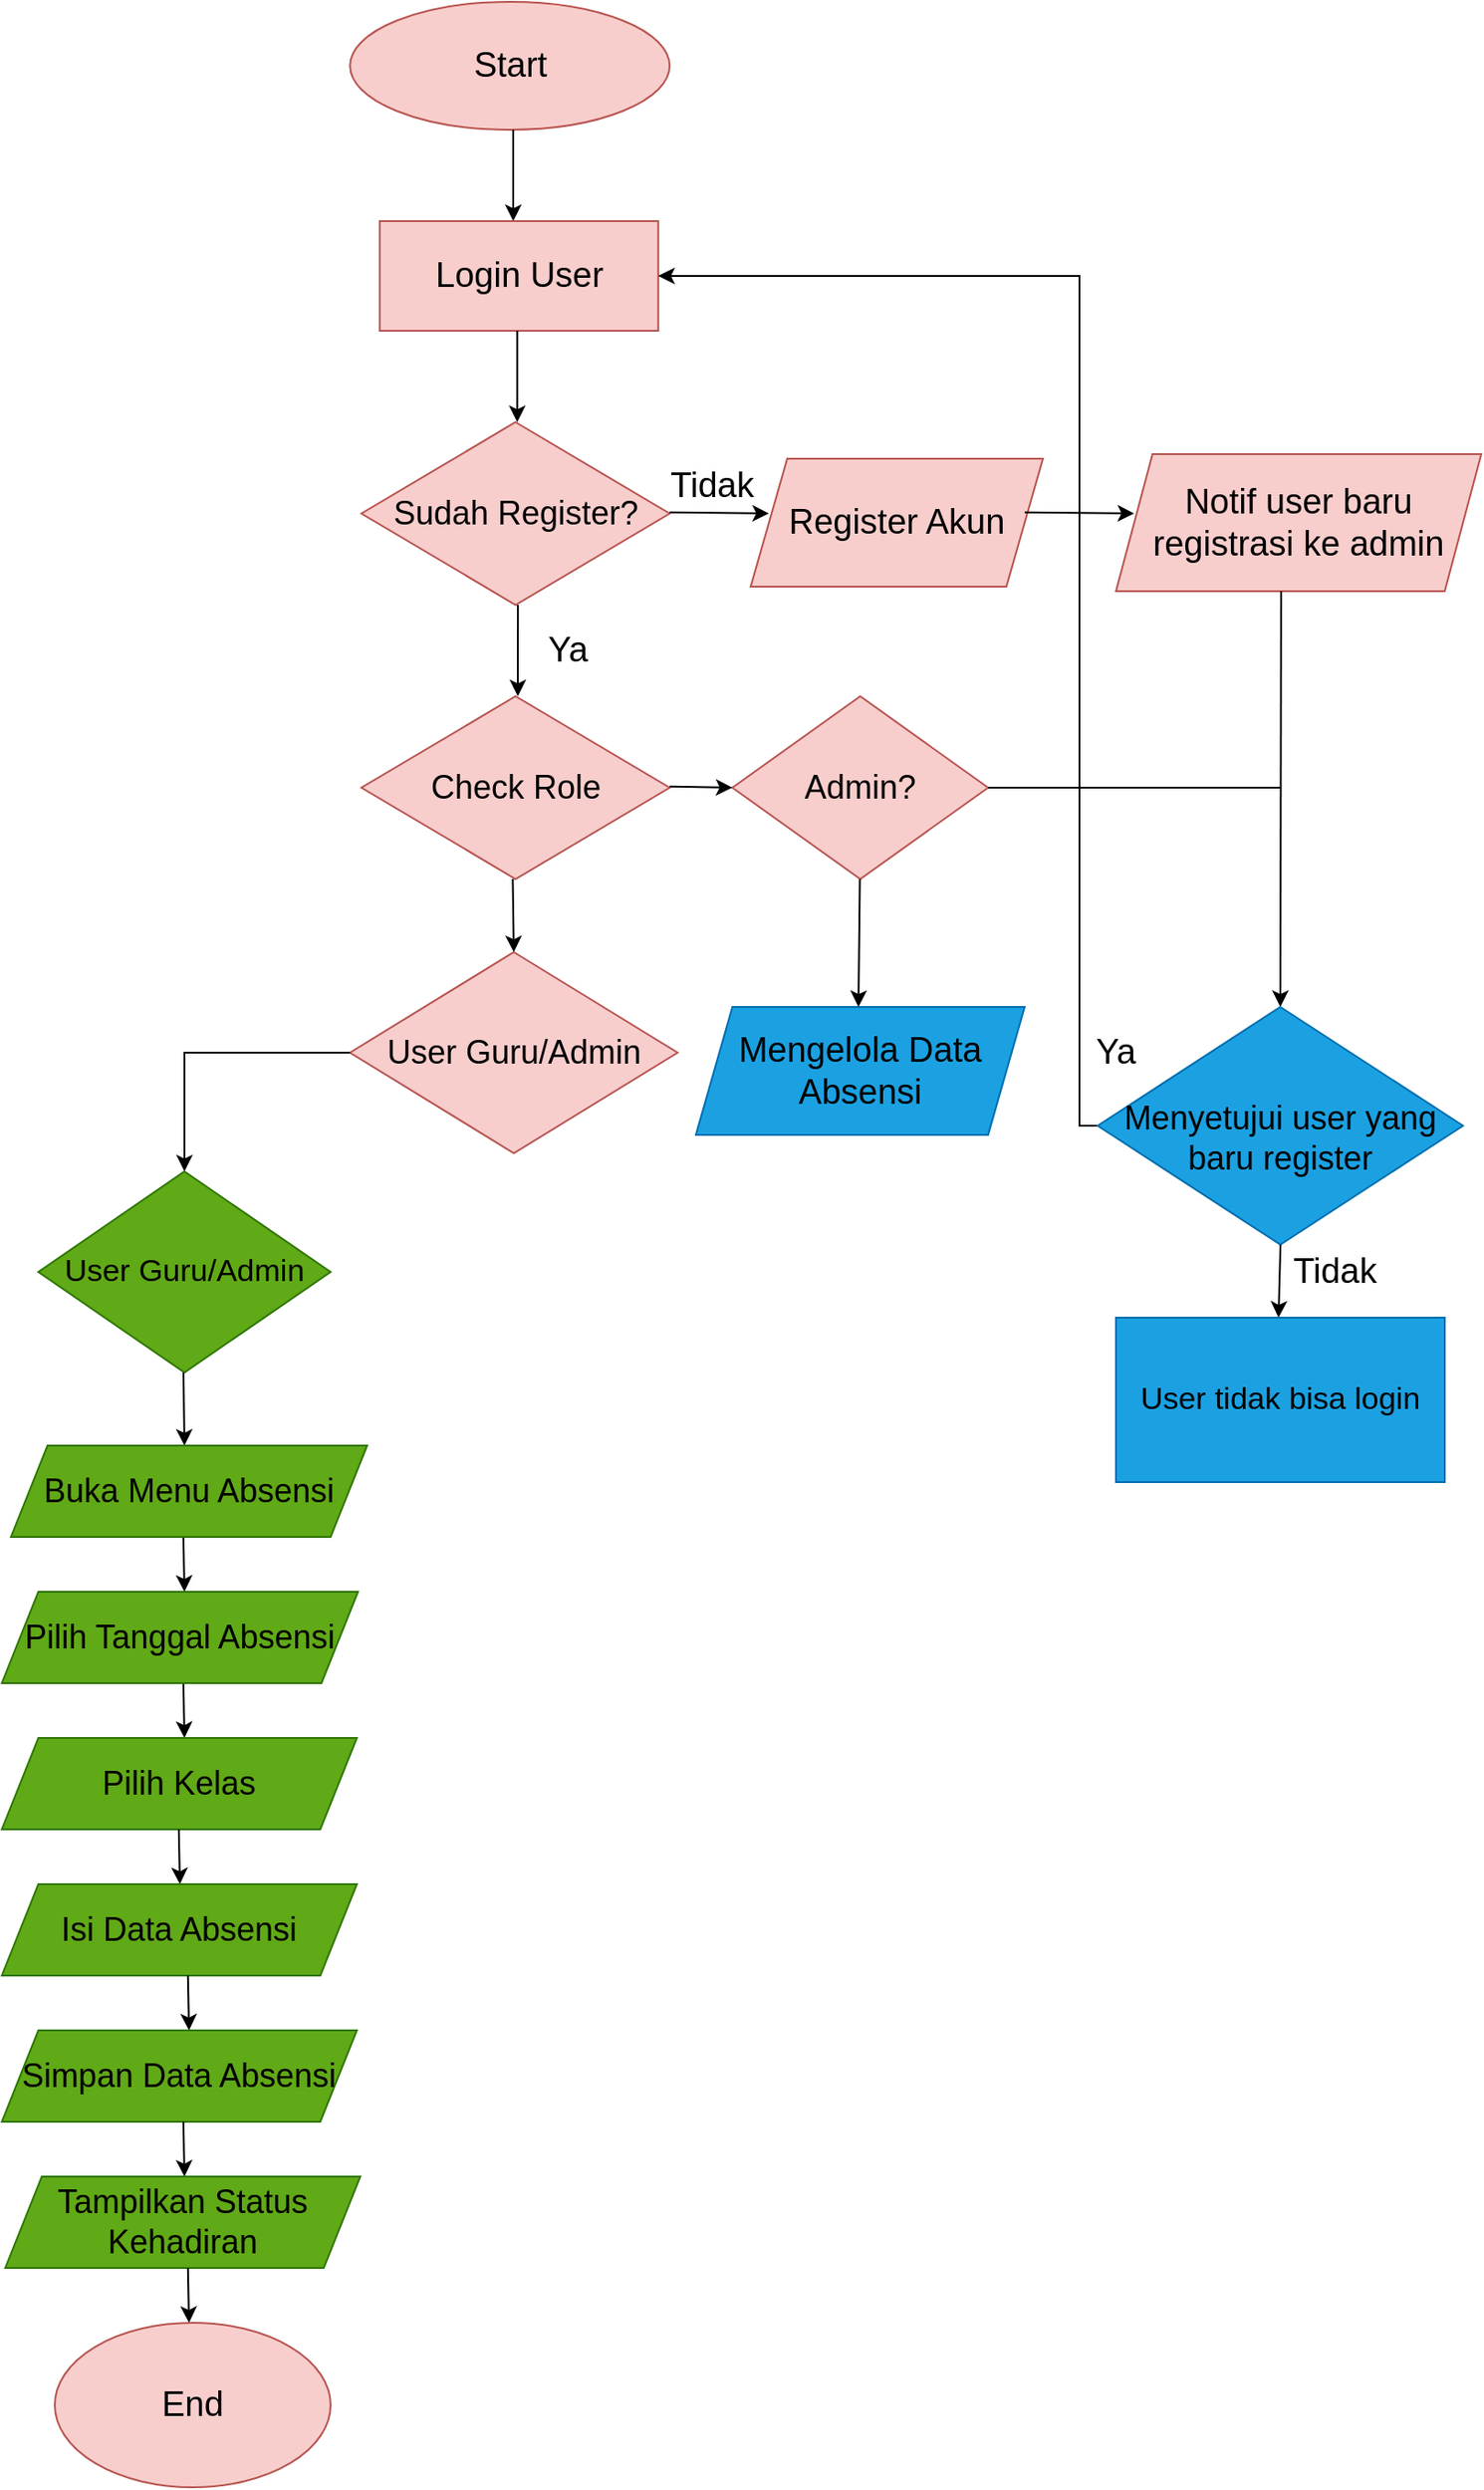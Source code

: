 <mxfile version="28.1.1">
  <diagram name="Page-1" id="oazpZhDo_7Wu9ckxi44m">
    <mxGraphModel dx="1453" dy="1888" grid="1" gridSize="10" guides="1" tooltips="1" connect="1" arrows="1" fold="1" page="1" pageScale="1" pageWidth="850" pageHeight="1100" math="0" shadow="0">
      <root>
        <mxCell id="0" />
        <mxCell id="1" parent="0" />
        <mxCell id="6XI-I_632OhPQ2WG3ZDd-1" value="&lt;font style=&quot;font-size: 19px;&quot;&gt;Start&lt;/font&gt;" style="ellipse;whiteSpace=wrap;html=1;fillColor=#f8cecc;strokeColor=#b85450;" parent="1" vertex="1">
          <mxGeometry x="210.63" y="-80" width="175" height="70" as="geometry" />
        </mxCell>
        <mxCell id="6XI-I_632OhPQ2WG3ZDd-2" value="" style="endArrow=classic;html=1;rounded=0;" parent="1" edge="1">
          <mxGeometry width="50" height="50" relative="1" as="geometry">
            <mxPoint x="300.01" y="-10" as="sourcePoint" />
            <mxPoint x="300.01" y="40" as="targetPoint" />
          </mxGeometry>
        </mxCell>
        <mxCell id="6XI-I_632OhPQ2WG3ZDd-3" value="&lt;font style=&quot;font-size: 19px;&quot;&gt;Login User&lt;/font&gt;" style="rounded=0;whiteSpace=wrap;html=1;fillColor=#f8cecc;strokeColor=#b85450;" parent="1" vertex="1">
          <mxGeometry x="226.89" y="40" width="152.5" height="60" as="geometry" />
        </mxCell>
        <mxCell id="6XI-I_632OhPQ2WG3ZDd-4" value="" style="endArrow=classic;html=1;rounded=0;" parent="1" edge="1">
          <mxGeometry width="50" height="50" relative="1" as="geometry">
            <mxPoint x="302.2" y="100" as="sourcePoint" />
            <mxPoint x="302.2" y="150" as="targetPoint" />
          </mxGeometry>
        </mxCell>
        <mxCell id="6XI-I_632OhPQ2WG3ZDd-5" value="&lt;font style=&quot;font-size: 18px;&quot;&gt;Sudah Register?&lt;/font&gt;" style="rhombus;whiteSpace=wrap;html=1;fillColor=#f8cecc;strokeColor=#b85450;" parent="1" vertex="1">
          <mxGeometry x="216.88" y="150" width="168.75" height="100" as="geometry" />
        </mxCell>
        <mxCell id="6XI-I_632OhPQ2WG3ZDd-6" value="" style="endArrow=classic;html=1;rounded=0;" parent="1" edge="1">
          <mxGeometry width="50" height="50" relative="1" as="geometry">
            <mxPoint x="385.63" y="199.38" as="sourcePoint" />
            <mxPoint x="440" y="200" as="targetPoint" />
          </mxGeometry>
        </mxCell>
        <mxCell id="6XI-I_632OhPQ2WG3ZDd-7" value="&lt;font style=&quot;font-size: 19px;&quot;&gt;Register Akun&lt;/font&gt;" style="shape=parallelogram;perimeter=parallelogramPerimeter;whiteSpace=wrap;html=1;fixedSize=1;fillColor=#f8cecc;strokeColor=#b85450;" parent="1" vertex="1">
          <mxGeometry x="430" y="170" width="160" height="70" as="geometry" />
        </mxCell>
        <mxCell id="6XI-I_632OhPQ2WG3ZDd-8" value="&lt;font style=&quot;font-size: 19px;&quot;&gt;Tidak&lt;/font&gt;" style="text;html=1;align=center;verticalAlign=middle;whiteSpace=wrap;rounded=0;" parent="1" vertex="1">
          <mxGeometry x="379.39" y="170" width="60" height="30" as="geometry" />
        </mxCell>
        <mxCell id="6XI-I_632OhPQ2WG3ZDd-10" value="&lt;font style=&quot;font-size: 19px;&quot;&gt;Notif user baru registrasi ke admin&lt;/font&gt;" style="shape=parallelogram;perimeter=parallelogramPerimeter;whiteSpace=wrap;html=1;fixedSize=1;fillColor=#f8cecc;strokeColor=#b85450;" parent="1" vertex="1">
          <mxGeometry x="630" y="167.5" width="200" height="75" as="geometry" />
        </mxCell>
        <mxCell id="6XI-I_632OhPQ2WG3ZDd-11" value="" style="endArrow=classic;html=1;rounded=0;" parent="1" edge="1">
          <mxGeometry width="50" height="50" relative="1" as="geometry">
            <mxPoint x="302.56" y="250" as="sourcePoint" />
            <mxPoint x="302.52" y="300" as="targetPoint" />
          </mxGeometry>
        </mxCell>
        <mxCell id="6XI-I_632OhPQ2WG3ZDd-12" value="&lt;font style=&quot;font-size: 19px;&quot;&gt;Ya&lt;/font&gt;" style="text;html=1;align=center;verticalAlign=middle;whiteSpace=wrap;rounded=0;" parent="1" vertex="1">
          <mxGeometry x="300" y="260" width="60" height="30" as="geometry" />
        </mxCell>
        <mxCell id="6XI-I_632OhPQ2WG3ZDd-13" value="&lt;font style=&quot;font-size: 18px;&quot;&gt;User Guru/Admin&lt;/font&gt;" style="rhombus;whiteSpace=wrap;html=1;fillColor=#f8cecc;strokeColor=#b85450;" parent="1" vertex="1">
          <mxGeometry x="210.63" y="440" width="179.37" height="110" as="geometry" />
        </mxCell>
        <mxCell id="6XI-I_632OhPQ2WG3ZDd-15" value="" style="endArrow=classic;html=1;rounded=0;exitX=0;exitY=0.5;exitDx=0;exitDy=0;" parent="1" source="6XI-I_632OhPQ2WG3ZDd-13" edge="1">
          <mxGeometry width="50" height="50" relative="1" as="geometry">
            <mxPoint x="200" y="490" as="sourcePoint" />
            <mxPoint x="120" y="560" as="targetPoint" />
            <Array as="points">
              <mxPoint x="120" y="495" />
            </Array>
          </mxGeometry>
        </mxCell>
        <mxCell id="6XI-I_632OhPQ2WG3ZDd-16" value="&lt;font style=&quot;font-size: 17px; color: rgb(0, 0, 0);&quot;&gt;User Guru/Admin&lt;/font&gt;" style="rhombus;whiteSpace=wrap;html=1;fillColor=#60a917;strokeColor=#2D7600;fontColor=#ffffff;" parent="1" vertex="1">
          <mxGeometry x="40" y="560" width="160" height="110" as="geometry" />
        </mxCell>
        <mxCell id="6XI-I_632OhPQ2WG3ZDd-17" value="" style="endArrow=classic;html=1;rounded=0;" parent="1" edge="1">
          <mxGeometry width="50" height="50" relative="1" as="geometry">
            <mxPoint x="119.45" y="670" as="sourcePoint" />
            <mxPoint x="120" y="710" as="targetPoint" />
          </mxGeometry>
        </mxCell>
        <mxCell id="6XI-I_632OhPQ2WG3ZDd-19" value="" style="endArrow=classic;html=1;rounded=0;" parent="1" edge="1">
          <mxGeometry width="50" height="50" relative="1" as="geometry">
            <mxPoint x="119.41" y="760" as="sourcePoint" />
            <mxPoint x="120" y="790" as="targetPoint" />
          </mxGeometry>
        </mxCell>
        <mxCell id="6XI-I_632OhPQ2WG3ZDd-21" value="" style="endArrow=classic;html=1;rounded=0;" parent="1" edge="1">
          <mxGeometry width="50" height="50" relative="1" as="geometry">
            <mxPoint x="119.41" y="840" as="sourcePoint" />
            <mxPoint x="120" y="870" as="targetPoint" />
          </mxGeometry>
        </mxCell>
        <mxCell id="6XI-I_632OhPQ2WG3ZDd-22" value="&lt;div&gt;&lt;span style=&quot;font-size: 18px; background-color: transparent;&quot;&gt;&lt;font style=&quot;color: light-dark(rgb(0, 0, 0), rgb(18, 18, 18));&quot;&gt;Pilih Kelas&lt;/font&gt;&lt;/span&gt;&lt;/div&gt;" style="shape=parallelogram;perimeter=parallelogramPerimeter;whiteSpace=wrap;html=1;fixedSize=1;fillColor=#60a917;fontColor=#ffffff;strokeColor=#2D7600;" parent="1" vertex="1">
          <mxGeometry x="20" y="870" width="194.37" height="50" as="geometry" />
        </mxCell>
        <mxCell id="6XI-I_632OhPQ2WG3ZDd-23" value="" style="endArrow=classic;html=1;rounded=0;" parent="1" edge="1">
          <mxGeometry width="50" height="50" relative="1" as="geometry">
            <mxPoint x="116.91" y="920" as="sourcePoint" />
            <mxPoint x="117.5" y="950" as="targetPoint" />
          </mxGeometry>
        </mxCell>
        <mxCell id="6XI-I_632OhPQ2WG3ZDd-25" value="&lt;div&gt;&lt;span style=&quot;font-size: 18px; background-color: transparent;&quot;&gt;&lt;font style=&quot;color: light-dark(rgb(0, 0, 0), rgb(18, 18, 18));&quot;&gt;Isi Data Absensi&lt;/font&gt;&lt;/span&gt;&lt;/div&gt;" style="shape=parallelogram;perimeter=parallelogramPerimeter;whiteSpace=wrap;html=1;fixedSize=1;fillColor=#60a917;fontColor=#ffffff;strokeColor=#2D7600;" parent="1" vertex="1">
          <mxGeometry x="20" y="950" width="194.37" height="50" as="geometry" />
        </mxCell>
        <mxCell id="6XI-I_632OhPQ2WG3ZDd-26" value="&lt;div&gt;&lt;span style=&quot;font-size: 18px; background-color: transparent;&quot;&gt;&lt;font style=&quot;color: light-dark(rgb(0, 0, 0), rgb(18, 18, 18));&quot;&gt;Pilih Tanggal Absensi&lt;/font&gt;&lt;/span&gt;&lt;/div&gt;" style="shape=parallelogram;perimeter=parallelogramPerimeter;whiteSpace=wrap;html=1;fixedSize=1;fillColor=#60a917;fontColor=#ffffff;strokeColor=#2D7600;" parent="1" vertex="1">
          <mxGeometry x="20" y="790" width="195" height="50" as="geometry" />
        </mxCell>
        <mxCell id="6XI-I_632OhPQ2WG3ZDd-27" value="&lt;div&gt;&lt;span style=&quot;font-size: 18px; background-color: transparent;&quot;&gt;&lt;font style=&quot;color: light-dark(rgb(0, 0, 0), rgb(18, 18, 18));&quot;&gt;Buka Menu Absensi&lt;/font&gt;&lt;/span&gt;&lt;/div&gt;" style="shape=parallelogram;perimeter=parallelogramPerimeter;whiteSpace=wrap;html=1;fixedSize=1;fillColor=#60a917;fontColor=#ffffff;strokeColor=#2D7600;" parent="1" vertex="1">
          <mxGeometry x="25" y="710" width="195" height="50" as="geometry" />
        </mxCell>
        <mxCell id="6XI-I_632OhPQ2WG3ZDd-28" value="" style="endArrow=classic;html=1;rounded=0;" parent="1" edge="1">
          <mxGeometry width="50" height="50" relative="1" as="geometry">
            <mxPoint x="121.91" y="1000" as="sourcePoint" />
            <mxPoint x="122.5" y="1030" as="targetPoint" />
          </mxGeometry>
        </mxCell>
        <mxCell id="6XI-I_632OhPQ2WG3ZDd-29" value="&lt;div&gt;&lt;span style=&quot;font-size: 18px; background-color: transparent;&quot;&gt;&lt;font style=&quot;color: light-dark(rgb(0, 0, 0), rgb(18, 18, 18));&quot;&gt;Simpan Data Absensi&lt;/font&gt;&lt;/span&gt;&lt;/div&gt;" style="shape=parallelogram;perimeter=parallelogramPerimeter;whiteSpace=wrap;html=1;fixedSize=1;fillColor=#60a917;fontColor=#ffffff;strokeColor=#2D7600;" parent="1" vertex="1">
          <mxGeometry x="20" y="1030" width="194.37" height="50" as="geometry" />
        </mxCell>
        <mxCell id="6XI-I_632OhPQ2WG3ZDd-30" value="" style="endArrow=classic;html=1;rounded=0;" parent="1" edge="1">
          <mxGeometry width="50" height="50" relative="1" as="geometry">
            <mxPoint x="119.41" y="1080" as="sourcePoint" />
            <mxPoint x="120" y="1110" as="targetPoint" />
          </mxGeometry>
        </mxCell>
        <mxCell id="6XI-I_632OhPQ2WG3ZDd-31" value="&lt;font color=&quot;#000000&quot;&gt;&lt;span style=&quot;font-size: 18px;&quot;&gt;Tampilkan Status Kehadiran&lt;/span&gt;&lt;/font&gt;" style="shape=parallelogram;perimeter=parallelogramPerimeter;whiteSpace=wrap;html=1;fixedSize=1;fillColor=#60a917;fontColor=#ffffff;strokeColor=#2D7600;" parent="1" vertex="1">
          <mxGeometry x="21.88" y="1110" width="194.37" height="50" as="geometry" />
        </mxCell>
        <mxCell id="6XI-I_632OhPQ2WG3ZDd-32" value="" style="endArrow=classic;html=1;rounded=0;" parent="1" edge="1">
          <mxGeometry width="50" height="50" relative="1" as="geometry">
            <mxPoint x="121.91" y="1160" as="sourcePoint" />
            <mxPoint x="122.5" y="1190" as="targetPoint" />
          </mxGeometry>
        </mxCell>
        <mxCell id="6XI-I_632OhPQ2WG3ZDd-33" value="&lt;font style=&quot;font-size: 19px;&quot;&gt;End&lt;/font&gt;" style="ellipse;whiteSpace=wrap;html=1;fillColor=#f8cecc;strokeColor=#b85450;" parent="1" vertex="1">
          <mxGeometry x="49" y="1190" width="151" height="90" as="geometry" />
        </mxCell>
        <mxCell id="6XI-I_632OhPQ2WG3ZDd-34" value="" style="endArrow=classic;html=1;rounded=0;entryX=0.5;entryY=0;entryDx=0;entryDy=0;" parent="1" edge="1">
          <mxGeometry width="50" height="50" relative="1" as="geometry">
            <mxPoint x="720.41" y="242.5" as="sourcePoint" />
            <mxPoint x="720.0" y="470" as="targetPoint" />
          </mxGeometry>
        </mxCell>
        <mxCell id="6XI-I_632OhPQ2WG3ZDd-36" value="&lt;font style=&quot;font-size: 18px;&quot;&gt;Admin?&lt;/font&gt;" style="rhombus;whiteSpace=wrap;html=1;fillColor=#f8cecc;strokeColor=#b85450;" parent="1" vertex="1">
          <mxGeometry x="420" y="300" width="140" height="100" as="geometry" />
        </mxCell>
        <mxCell id="6XI-I_632OhPQ2WG3ZDd-44" value="&lt;font color=&quot;#000000&quot;&gt;&lt;span style=&quot;font-size: 19px;&quot;&gt;Mengelola Data Absensi&lt;/span&gt;&lt;/font&gt;" style="shape=parallelogram;perimeter=parallelogramPerimeter;whiteSpace=wrap;html=1;fixedSize=1;fillColor=#1ba1e2;strokeColor=#006EAF;fontColor=#ffffff;" parent="1" vertex="1">
          <mxGeometry x="400" y="470" width="180" height="70" as="geometry" />
        </mxCell>
        <mxCell id="LtNeHDzt3exDOdAP9zjK-2" value="&lt;font style=&quot;font-size: 18px;&quot;&gt;Check Role&lt;/font&gt;" style="rhombus;whiteSpace=wrap;html=1;fillColor=#f8cecc;strokeColor=#b85450;" vertex="1" parent="1">
          <mxGeometry x="216.88" y="300" width="168.75" height="100" as="geometry" />
        </mxCell>
        <mxCell id="LtNeHDzt3exDOdAP9zjK-3" value="" style="endArrow=classic;html=1;rounded=0;entryX=0.5;entryY=0;entryDx=0;entryDy=0;" edge="1" parent="1" target="6XI-I_632OhPQ2WG3ZDd-13">
          <mxGeometry width="50" height="50" relative="1" as="geometry">
            <mxPoint x="299.73" y="400" as="sourcePoint" />
            <mxPoint x="300" y="430" as="targetPoint" />
          </mxGeometry>
        </mxCell>
        <mxCell id="LtNeHDzt3exDOdAP9zjK-7" value="" style="endArrow=classic;html=1;rounded=0;entryX=0.05;entryY=0.433;entryDx=0;entryDy=0;entryPerimeter=0;" edge="1" parent="1" target="6XI-I_632OhPQ2WG3ZDd-10">
          <mxGeometry width="50" height="50" relative="1" as="geometry">
            <mxPoint x="580" y="199.38" as="sourcePoint" />
            <mxPoint x="634.37" y="200" as="targetPoint" />
          </mxGeometry>
        </mxCell>
        <mxCell id="LtNeHDzt3exDOdAP9zjK-8" value="" style="endArrow=classic;html=1;rounded=0;" edge="1" parent="1">
          <mxGeometry width="50" height="50" relative="1" as="geometry">
            <mxPoint x="385.63" y="349.38" as="sourcePoint" />
            <mxPoint x="420" y="350" as="targetPoint" />
          </mxGeometry>
        </mxCell>
        <mxCell id="LtNeHDzt3exDOdAP9zjK-9" value="" style="endArrow=classic;html=1;rounded=0;" edge="1" parent="1">
          <mxGeometry width="50" height="50" relative="1" as="geometry">
            <mxPoint x="489.78" y="400" as="sourcePoint" />
            <mxPoint x="489" y="470" as="targetPoint" />
          </mxGeometry>
        </mxCell>
        <mxCell id="LtNeHDzt3exDOdAP9zjK-10" value="" style="endArrow=none;html=1;rounded=0;" edge="1" parent="1">
          <mxGeometry width="50" height="50" relative="1" as="geometry">
            <mxPoint x="560" y="350" as="sourcePoint" />
            <mxPoint x="720" y="350" as="targetPoint" />
          </mxGeometry>
        </mxCell>
        <mxCell id="LtNeHDzt3exDOdAP9zjK-21" style="edgeStyle=orthogonalEdgeStyle;rounded=0;orthogonalLoop=1;jettySize=auto;html=1;entryX=1;entryY=0.5;entryDx=0;entryDy=0;" edge="1" parent="1" source="LtNeHDzt3exDOdAP9zjK-12" target="6XI-I_632OhPQ2WG3ZDd-3">
          <mxGeometry relative="1" as="geometry">
            <Array as="points">
              <mxPoint x="610" y="535" />
              <mxPoint x="610" y="70" />
            </Array>
          </mxGeometry>
        </mxCell>
        <mxCell id="LtNeHDzt3exDOdAP9zjK-12" value="&lt;font style=&quot;color: rgb(0, 0, 0);&quot;&gt;&lt;br&gt;&lt;/font&gt;&lt;div&gt;&lt;span style=&quot;font-size: 18px;&quot;&gt;&lt;font style=&quot;color: rgb(0, 0, 0);&quot;&gt;Menyetujui user yang baru register&lt;/font&gt;&lt;/span&gt;&lt;/div&gt;" style="rhombus;whiteSpace=wrap;html=1;fillColor=#1ba1e2;strokeColor=#006EAF;fontColor=#ffffff;" vertex="1" parent="1">
          <mxGeometry x="620" y="470" width="200" height="130" as="geometry" />
        </mxCell>
        <mxCell id="LtNeHDzt3exDOdAP9zjK-14" value="" style="endArrow=classic;html=1;rounded=0;" edge="1" parent="1">
          <mxGeometry width="50" height="50" relative="1" as="geometry">
            <mxPoint x="720.07" y="600" as="sourcePoint" />
            <mxPoint x="719" y="640" as="targetPoint" />
          </mxGeometry>
        </mxCell>
        <mxCell id="LtNeHDzt3exDOdAP9zjK-15" value="&lt;font style=&quot;font-size: 17px; color: rgb(0, 0, 0);&quot;&gt;User tidak bisa login&lt;/font&gt;" style="rounded=0;whiteSpace=wrap;html=1;fillColor=#1ba1e2;fontColor=#ffffff;strokeColor=#006EAF;" vertex="1" parent="1">
          <mxGeometry x="630" y="640" width="180" height="90" as="geometry" />
        </mxCell>
        <mxCell id="LtNeHDzt3exDOdAP9zjK-16" value="&lt;font style=&quot;font-size: 19px;&quot;&gt;Tidak&lt;/font&gt;" style="text;html=1;align=center;verticalAlign=middle;whiteSpace=wrap;rounded=0;" vertex="1" parent="1">
          <mxGeometry x="720" y="600" width="60" height="30" as="geometry" />
        </mxCell>
        <mxCell id="LtNeHDzt3exDOdAP9zjK-22" value="&lt;font style=&quot;font-size: 19px;&quot;&gt;Ya&lt;/font&gt;" style="text;html=1;align=center;verticalAlign=middle;whiteSpace=wrap;rounded=0;" vertex="1" parent="1">
          <mxGeometry x="600" y="480" width="60" height="30" as="geometry" />
        </mxCell>
      </root>
    </mxGraphModel>
  </diagram>
</mxfile>
